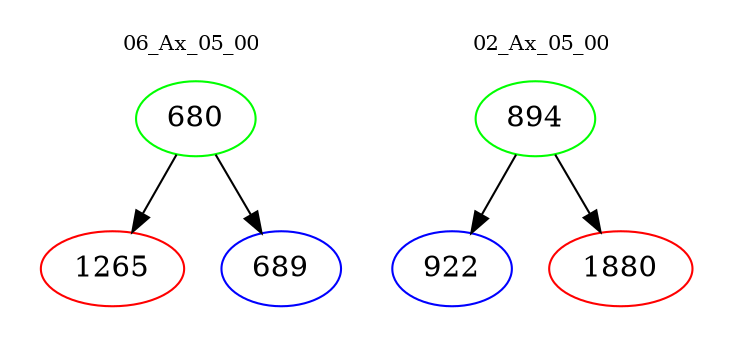 digraph{
subgraph cluster_0 {
color = white
label = "06_Ax_05_00";
fontsize=10;
T0_680 [label="680", color="green"]
T0_680 -> T0_1265 [color="black"]
T0_1265 [label="1265", color="red"]
T0_680 -> T0_689 [color="black"]
T0_689 [label="689", color="blue"]
}
subgraph cluster_1 {
color = white
label = "02_Ax_05_00";
fontsize=10;
T1_894 [label="894", color="green"]
T1_894 -> T1_922 [color="black"]
T1_922 [label="922", color="blue"]
T1_894 -> T1_1880 [color="black"]
T1_1880 [label="1880", color="red"]
}
}
